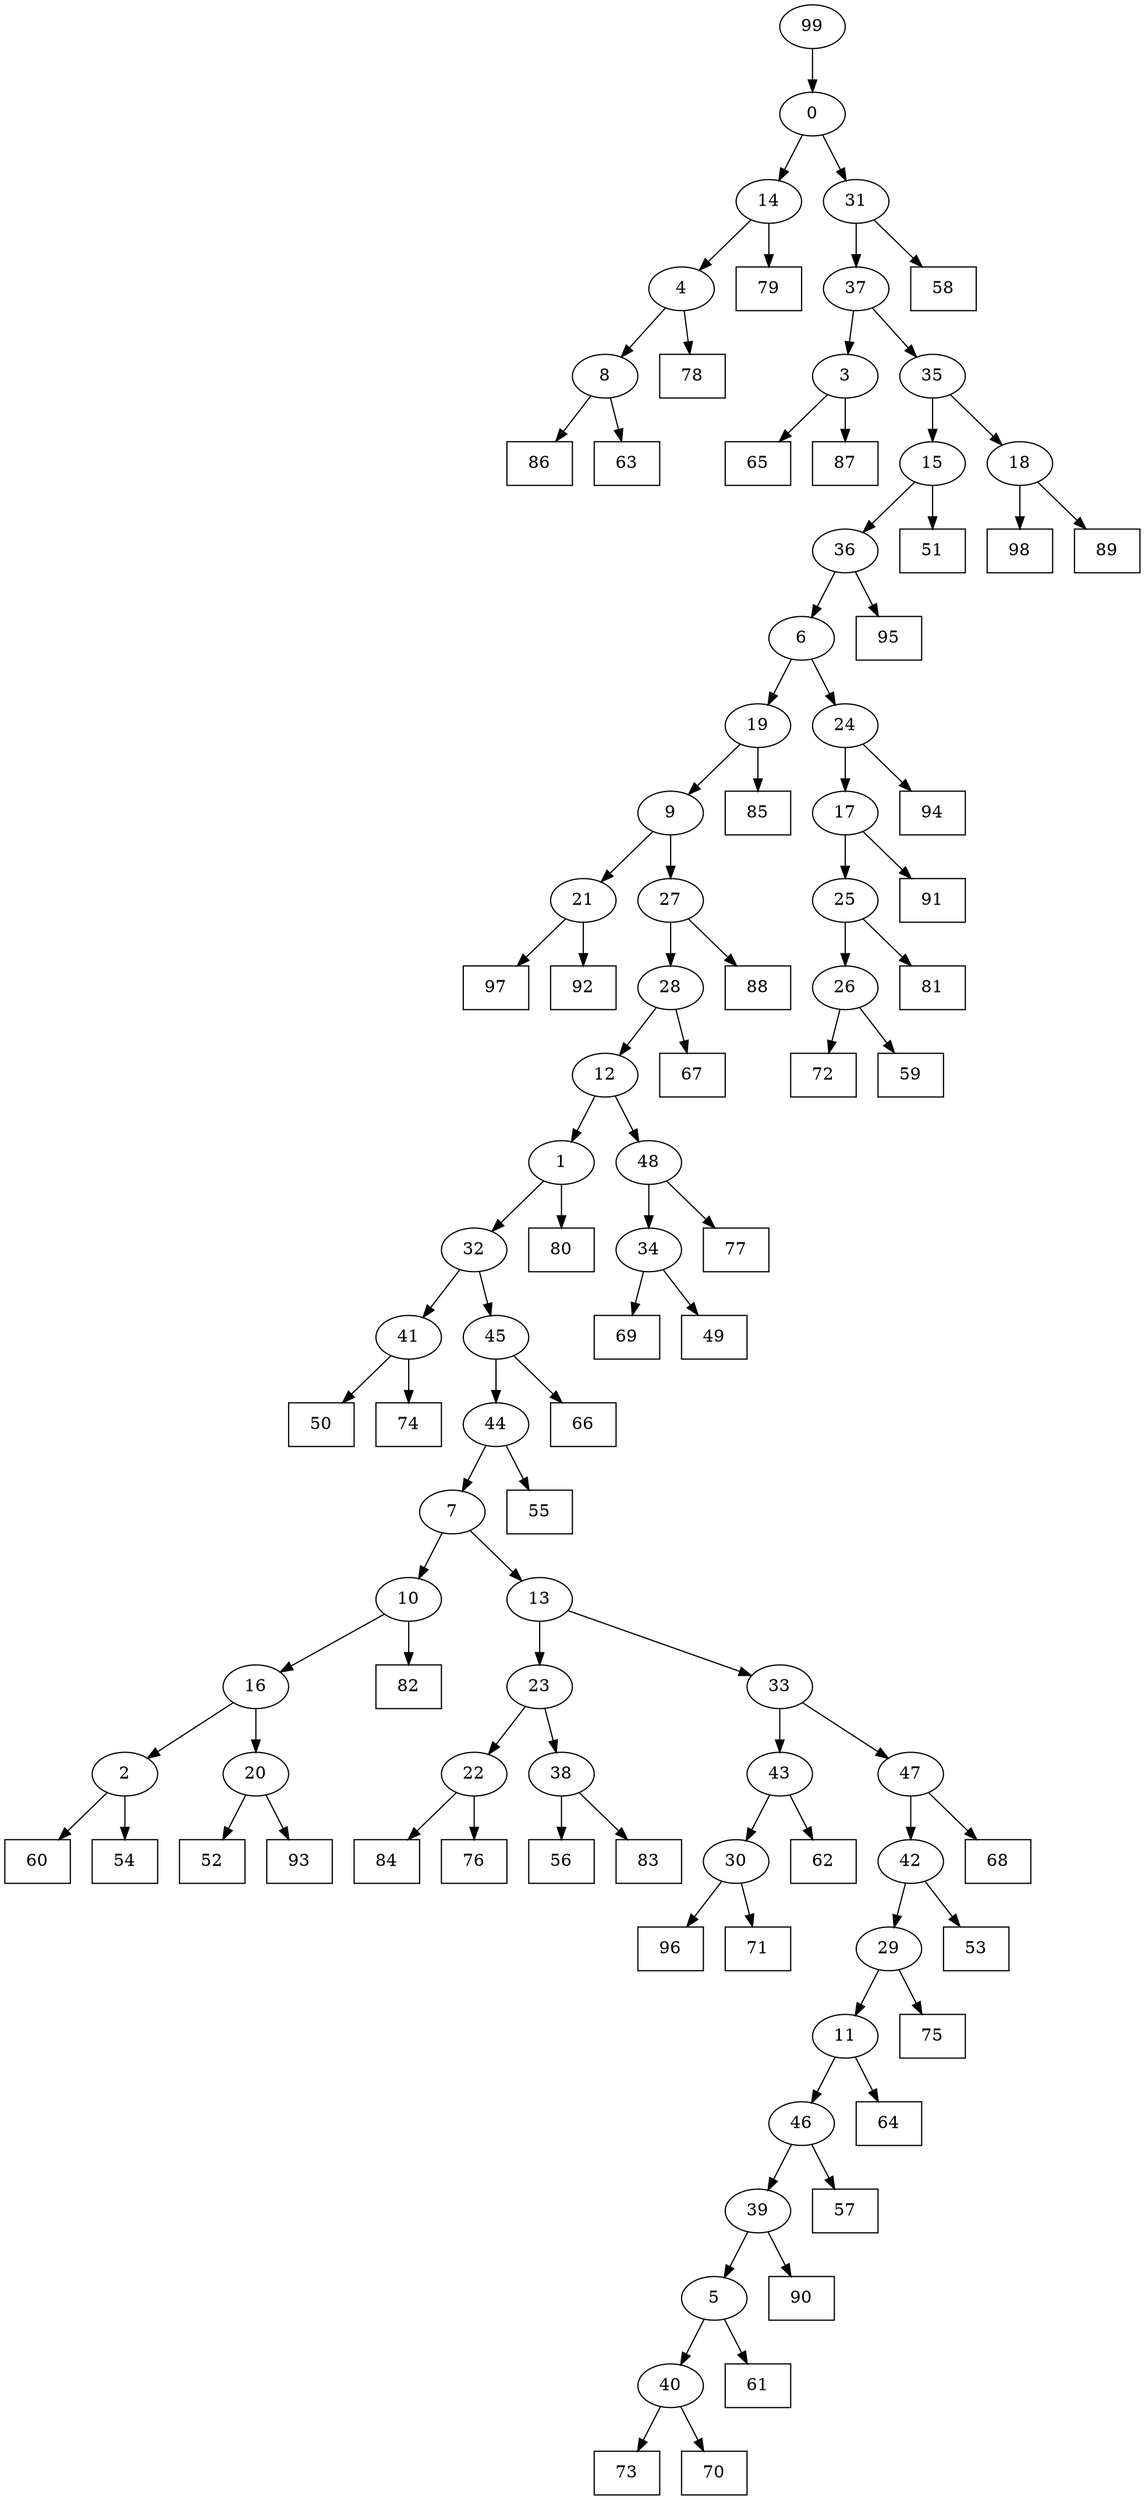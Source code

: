 digraph G {
0[label="0"];
1[label="1"];
2[label="2"];
3[label="3"];
4[label="4"];
5[label="5"];
6[label="6"];
7[label="7"];
8[label="8"];
9[label="9"];
10[label="10"];
11[label="11"];
12[label="12"];
13[label="13"];
14[label="14"];
15[label="15"];
16[label="16"];
17[label="17"];
18[label="18"];
19[label="19"];
20[label="20"];
21[label="21"];
22[label="22"];
23[label="23"];
24[label="24"];
25[label="25"];
26[label="26"];
27[label="27"];
28[label="28"];
29[label="29"];
30[label="30"];
31[label="31"];
32[label="32"];
33[label="33"];
34[label="34"];
35[label="35"];
36[label="36"];
37[label="37"];
38[label="38"];
39[label="39"];
40[label="40"];
41[label="41"];
42[label="42"];
43[label="43"];
44[label="44"];
45[label="45"];
46[label="46"];
47[label="47"];
48[label="48"];
49[shape=box,label="72"];
50[shape=box,label="73"];
51[shape=box,label="67"];
52[shape=box,label="60"];
53[shape=box,label="80"];
54[shape=box,label="94"];
55[shape=box,label="65"];
56[shape=box,label="69"];
57[shape=box,label="50"];
58[shape=box,label="64"];
59[shape=box,label="96"];
60[shape=box,label="66"];
61[shape=box,label="87"];
62[shape=box,label="79"];
63[shape=box,label="78"];
64[shape=box,label="70"];
65[shape=box,label="56"];
66[shape=box,label="95"];
67[shape=box,label="83"];
68[shape=box,label="58"];
69[shape=box,label="49"];
70[shape=box,label="52"];
71[shape=box,label="75"];
72[shape=box,label="57"];
73[shape=box,label="98"];
74[shape=box,label="68"];
75[shape=box,label="84"];
76[shape=box,label="53"];
77[shape=box,label="89"];
78[shape=box,label="86"];
79[shape=box,label="74"];
80[shape=box,label="82"];
81[shape=box,label="76"];
82[shape=box,label="81"];
83[shape=box,label="51"];
84[shape=box,label="63"];
85[shape=box,label="97"];
86[shape=box,label="62"];
87[shape=box,label="91"];
88[shape=box,label="77"];
89[shape=box,label="90"];
90[shape=box,label="59"];
91[shape=box,label="92"];
92[shape=box,label="71"];
93[shape=box,label="54"];
94[shape=box,label="61"];
95[shape=box,label="55"];
96[shape=box,label="88"];
97[shape=box,label="85"];
98[shape=box,label="93"];
99[label="99"];
21->85 ;
24->54 ;
19->97 ;
38->65 ;
48->34 ;
22->75 ;
26->49 ;
41->79 ;
44->7 ;
34->56 ;
5->94 ;
23->22 ;
43->86 ;
42->76 ;
22->81 ;
36->66 ;
15->36 ;
48->88 ;
18->77 ;
17->87 ;
24->17 ;
0->31 ;
14->62 ;
35->15 ;
45->60 ;
39->89 ;
2->52 ;
46->72 ;
31->37 ;
27->28 ;
28->51 ;
30->59 ;
10->80 ;
40->64 ;
4->8 ;
8->84 ;
1->32 ;
32->45 ;
0->14 ;
14->4 ;
34->69 ;
5->40 ;
40->50 ;
33->43 ;
43->30 ;
30->92 ;
33->47 ;
47->42 ;
21->91 ;
1->53 ;
15->83 ;
27->96 ;
28->12 ;
12->1 ;
19->9 ;
9->21 ;
45->44 ;
44->95 ;
13->23 ;
6->24 ;
20->70 ;
39->5 ;
31->68 ;
9->27 ;
99->0 ;
3->61 ;
12->48 ;
25->26 ;
26->90 ;
2->93 ;
16->20 ;
20->98 ;
11->58 ;
7->13 ;
13->33 ;
11->46 ;
46->39 ;
47->74 ;
36->6 ;
6->19 ;
7->10 ;
37->3 ;
3->55 ;
29->71 ;
17->25 ;
25->82 ;
18->73 ;
23->38 ;
38->67 ;
8->78 ;
41->57 ;
42->29 ;
29->11 ;
32->41 ;
10->16 ;
16->2 ;
4->63 ;
37->35 ;
35->18 ;
}
